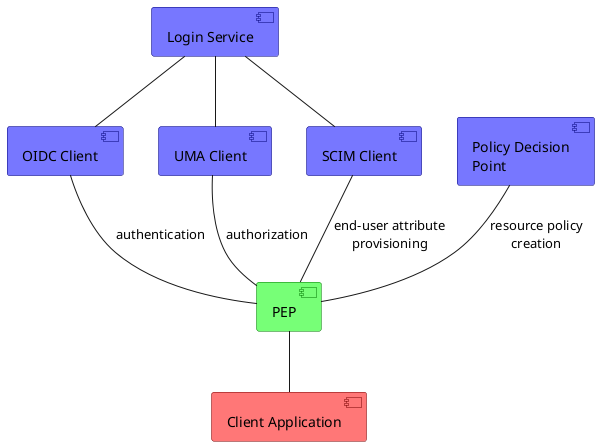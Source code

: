 @startuml "PEP Context"

hide stereotype

/'------------------------------------------------------------------------------
  Components
------------------------------------------------------------------------------'/
[PEP] as PEP <<pep>>
["OIDC Client"] as "OIDC Client" <<provider>>
["UMA Client"] as "UMA Client" <<provider>>
["SCIM Client"] as "SCIM Client" <<provider>>
["Policy Decision Point"] as "Policy Decision\nPoint" <<provider>>
["Client Application"] as "Client Application" <<consumer>>
["Login Service"] as "Login Service" <<provider>>

/'------------------------------------------------------------------------------
  Top row
------------------------------------------------------------------------------'/
["OIDC Client"] -- [PEP]: authentication
["UMA Client"] -- [PEP]: authorization
["SCIM Client"] -- [PEP]: end-user attribute\nprovisioning
["Policy Decision Point"] -- [PEP]: resource policy\ncreation
["Login Service"] -- ["OIDC Client"]
["Login Service"] -- ["UMA Client"]
["Login Service"] -- ["SCIM Client"]

/'------------------------------------------------------------------------------
  Bottom row
------------------------------------------------------------------------------'/
[PEP] -- ["Client Application"]

skinparam component<<pep>> {
    BackgroundColor #77ff77
    BorderColor #007700
}

skinparam component<<consumer>> {
    BackgroundColor #ff7777
    BorderColor #770000
}

skinparam component<<provider>> {
    BackgroundColor #7777ff
    BorderColor #000077
}

@enduml
